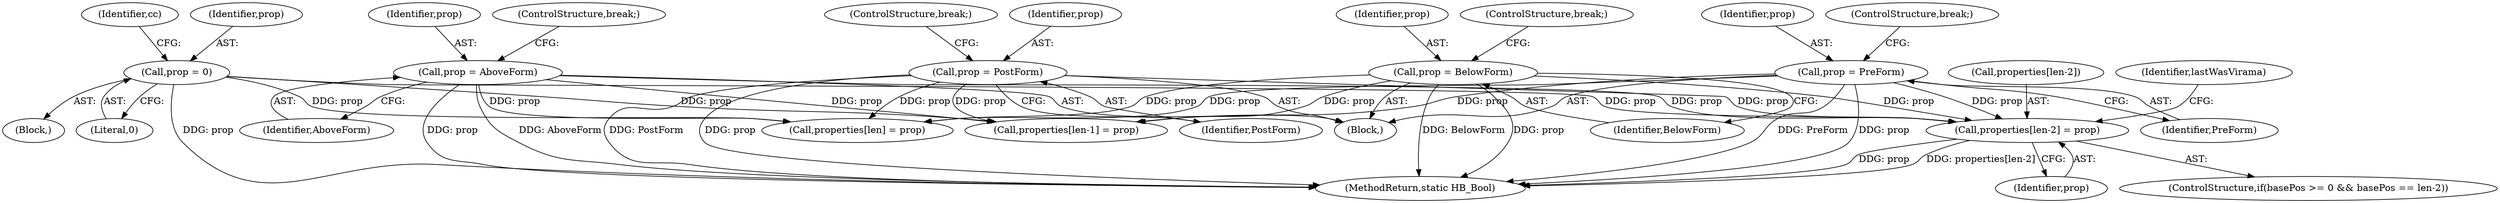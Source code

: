 digraph "0_Chrome_2953a669ec0a32a25c6250d34bf895ec0eb63d27@array" {
"1000539" [label="(Call,properties[len-2] = prop)"];
"1000496" [label="(Call,prop = PreForm)"];
"1000501" [label="(Call,prop = BelowForm)"];
"1000511" [label="(Call,prop = PostForm)"];
"1000506" [label="(Call,prop = AboveForm)"];
"1000487" [label="(Call,prop = 0)"];
"1000497" [label="(Identifier,prop)"];
"1000506" [label="(Call,prop = AboveForm)"];
"1000492" [label="(Identifier,cc)"];
"1000498" [label="(Identifier,PreForm)"];
"1000547" [label="(Identifier,lastWasVirama)"];
"1000501" [label="(Call,prop = BelowForm)"];
"1000496" [label="(Call,prop = PreForm)"];
"1000488" [label="(Identifier,prop)"];
"1000494" [label="(Block,)"];
"1000539" [label="(Call,properties[len-2] = prop)"];
"1000545" [label="(Identifier,prop)"];
"1000514" [label="(ControlStructure,break;)"];
"1000487" [label="(Call,prop = 0)"];
"1000540" [label="(Call,properties[len-2])"];
"1000513" [label="(Identifier,PostForm)"];
"1000524" [label="(Call,properties[len] = prop)"];
"1000485" [label="(Block,)"];
"1000489" [label="(Literal,0)"];
"1000517" [label="(Call,properties[len-1] = prop)"];
"1000507" [label="(Identifier,prop)"];
"1000793" [label="(MethodReturn,static HB_Bool)"];
"1000508" [label="(Identifier,AboveForm)"];
"1000529" [label="(ControlStructure,if(basePos >= 0 && basePos == len-2))"];
"1000503" [label="(Identifier,BelowForm)"];
"1000509" [label="(ControlStructure,break;)"];
"1000511" [label="(Call,prop = PostForm)"];
"1000512" [label="(Identifier,prop)"];
"1000499" [label="(ControlStructure,break;)"];
"1000502" [label="(Identifier,prop)"];
"1000504" [label="(ControlStructure,break;)"];
"1000539" -> "1000529"  [label="AST: "];
"1000539" -> "1000545"  [label="CFG: "];
"1000540" -> "1000539"  [label="AST: "];
"1000545" -> "1000539"  [label="AST: "];
"1000547" -> "1000539"  [label="CFG: "];
"1000539" -> "1000793"  [label="DDG: properties[len-2]"];
"1000539" -> "1000793"  [label="DDG: prop"];
"1000496" -> "1000539"  [label="DDG: prop"];
"1000501" -> "1000539"  [label="DDG: prop"];
"1000511" -> "1000539"  [label="DDG: prop"];
"1000506" -> "1000539"  [label="DDG: prop"];
"1000487" -> "1000539"  [label="DDG: prop"];
"1000496" -> "1000494"  [label="AST: "];
"1000496" -> "1000498"  [label="CFG: "];
"1000497" -> "1000496"  [label="AST: "];
"1000498" -> "1000496"  [label="AST: "];
"1000499" -> "1000496"  [label="CFG: "];
"1000496" -> "1000793"  [label="DDG: PreForm"];
"1000496" -> "1000793"  [label="DDG: prop"];
"1000496" -> "1000517"  [label="DDG: prop"];
"1000496" -> "1000524"  [label="DDG: prop"];
"1000501" -> "1000494"  [label="AST: "];
"1000501" -> "1000503"  [label="CFG: "];
"1000502" -> "1000501"  [label="AST: "];
"1000503" -> "1000501"  [label="AST: "];
"1000504" -> "1000501"  [label="CFG: "];
"1000501" -> "1000793"  [label="DDG: BelowForm"];
"1000501" -> "1000793"  [label="DDG: prop"];
"1000501" -> "1000517"  [label="DDG: prop"];
"1000501" -> "1000524"  [label="DDG: prop"];
"1000511" -> "1000494"  [label="AST: "];
"1000511" -> "1000513"  [label="CFG: "];
"1000512" -> "1000511"  [label="AST: "];
"1000513" -> "1000511"  [label="AST: "];
"1000514" -> "1000511"  [label="CFG: "];
"1000511" -> "1000793"  [label="DDG: PostForm"];
"1000511" -> "1000793"  [label="DDG: prop"];
"1000511" -> "1000517"  [label="DDG: prop"];
"1000511" -> "1000524"  [label="DDG: prop"];
"1000506" -> "1000494"  [label="AST: "];
"1000506" -> "1000508"  [label="CFG: "];
"1000507" -> "1000506"  [label="AST: "];
"1000508" -> "1000506"  [label="AST: "];
"1000509" -> "1000506"  [label="CFG: "];
"1000506" -> "1000793"  [label="DDG: prop"];
"1000506" -> "1000793"  [label="DDG: AboveForm"];
"1000506" -> "1000517"  [label="DDG: prop"];
"1000506" -> "1000524"  [label="DDG: prop"];
"1000487" -> "1000485"  [label="AST: "];
"1000487" -> "1000489"  [label="CFG: "];
"1000488" -> "1000487"  [label="AST: "];
"1000489" -> "1000487"  [label="AST: "];
"1000492" -> "1000487"  [label="CFG: "];
"1000487" -> "1000793"  [label="DDG: prop"];
"1000487" -> "1000517"  [label="DDG: prop"];
"1000487" -> "1000524"  [label="DDG: prop"];
}
